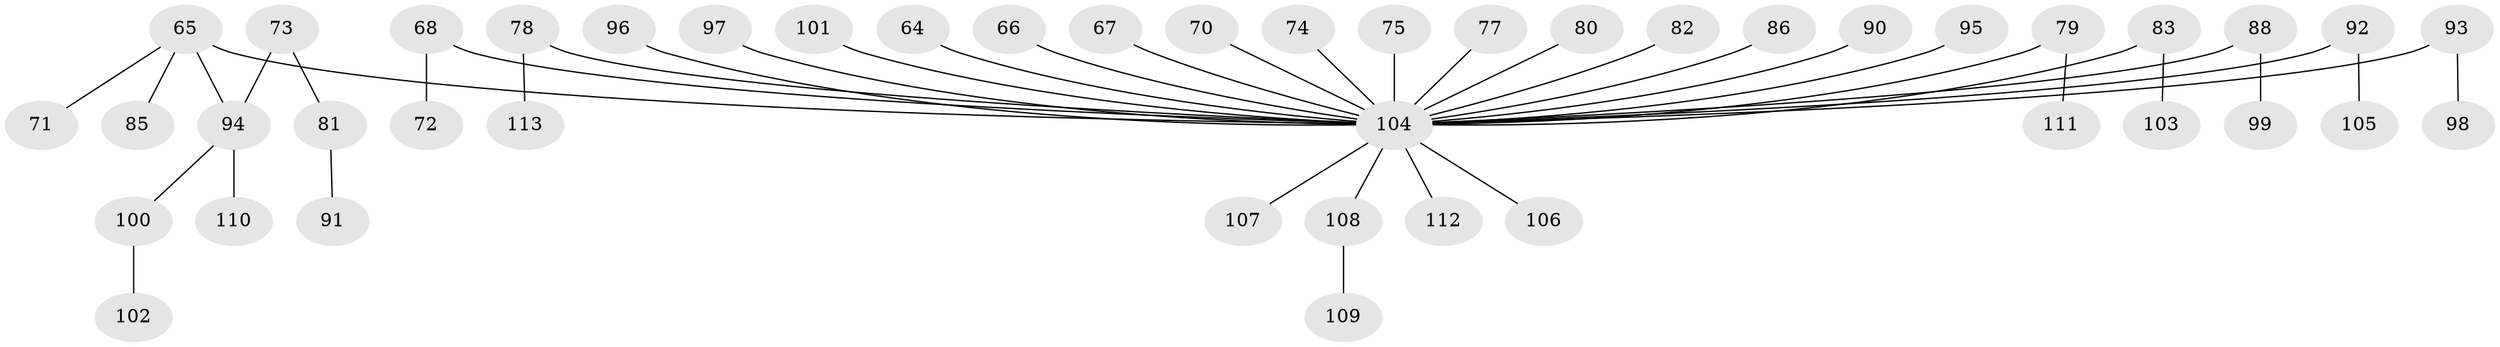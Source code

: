 // original degree distribution, {8: 0.008849557522123894, 2: 0.2743362831858407, 5: 0.04424778761061947, 7: 0.02654867256637168, 3: 0.11504424778761062, 4: 0.02654867256637168, 1: 0.504424778761062}
// Generated by graph-tools (version 1.1) at 2025/56/03/04/25 21:56:40]
// undirected, 45 vertices, 44 edges
graph export_dot {
graph [start="1"]
  node [color=gray90,style=filled];
  64;
  65 [super="+30+52"];
  66;
  67;
  68;
  70;
  71;
  72;
  73;
  74;
  75;
  77;
  78;
  79;
  80;
  81;
  82;
  83;
  85;
  86;
  88;
  90;
  91;
  92;
  93;
  94 [super="+43"];
  95;
  96;
  97;
  98;
  99;
  100;
  101;
  102;
  103;
  104 [super="+48+89+49+53+54+56+57+55+58+60+61+84+69+62+63"];
  105;
  106;
  107;
  108;
  109;
  110;
  111;
  112;
  113;
  64 -- 104;
  65 -- 85;
  65 -- 71;
  65 -- 94;
  65 -- 104;
  66 -- 104;
  67 -- 104;
  68 -- 72;
  68 -- 104;
  70 -- 104;
  73 -- 81;
  73 -- 94;
  74 -- 104;
  75 -- 104;
  77 -- 104;
  78 -- 113;
  78 -- 104;
  79 -- 111;
  79 -- 104;
  80 -- 104;
  81 -- 91;
  82 -- 104;
  83 -- 103;
  83 -- 104;
  86 -- 104;
  88 -- 99;
  88 -- 104;
  90 -- 104;
  92 -- 105;
  92 -- 104;
  93 -- 98;
  93 -- 104;
  94 -- 100;
  94 -- 110;
  95 -- 104;
  96 -- 104;
  97 -- 104;
  100 -- 102;
  101 -- 104;
  104 -- 106;
  104 -- 107;
  104 -- 108;
  104 -- 112;
  108 -- 109;
}
